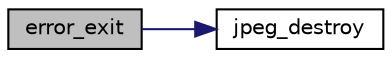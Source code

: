 digraph "error_exit"
{
 // LATEX_PDF_SIZE
  bgcolor="transparent";
  edge [fontname="Helvetica",fontsize="10",labelfontname="Helvetica",labelfontsize="10"];
  node [fontname="Helvetica",fontsize="10",shape=record];
  rankdir="LR";
  Node6 [label="error_exit",height=0.2,width=0.4,color="black", fillcolor="grey75", style="filled", fontcolor="black",tooltip=" "];
  Node6 -> Node7 [color="midnightblue",fontsize="10",style="solid"];
  Node7 [label="jpeg_destroy",height=0.2,width=0.4,color="black",URL="$jcomapi_8c.html#a589fdc47a17366b2ad85ee80031c6193",tooltip=" "];
}
